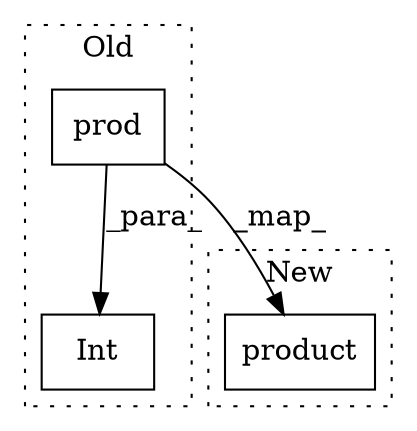digraph G {
subgraph cluster0 {
1 [label="prod" a="32" s="194,257" l="5,1" shape="box"];
3 [label="Int" a="32" s="184,258" l="4,1" shape="box"];
label = "Old";
style="dotted";
}
subgraph cluster1 {
2 [label="product" a="32" s="190,256" l="8,1" shape="box"];
label = "New";
style="dotted";
}
1 -> 3 [label="_para_"];
1 -> 2 [label="_map_"];
}